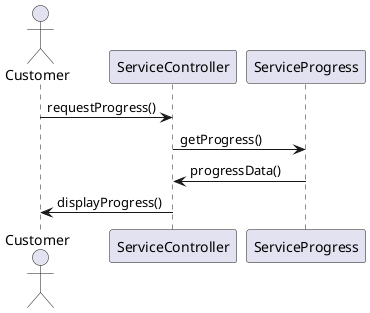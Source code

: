 @startuml TrackServiceProgressSequence
actor Customer
participant "ServiceController" as SC
participant "ServiceProgress" as SP

Customer -> SC : requestProgress()
SC -> SP : getProgress()
SP -> SC : progressData()
SC -> Customer : displayProgress()
@enduml
